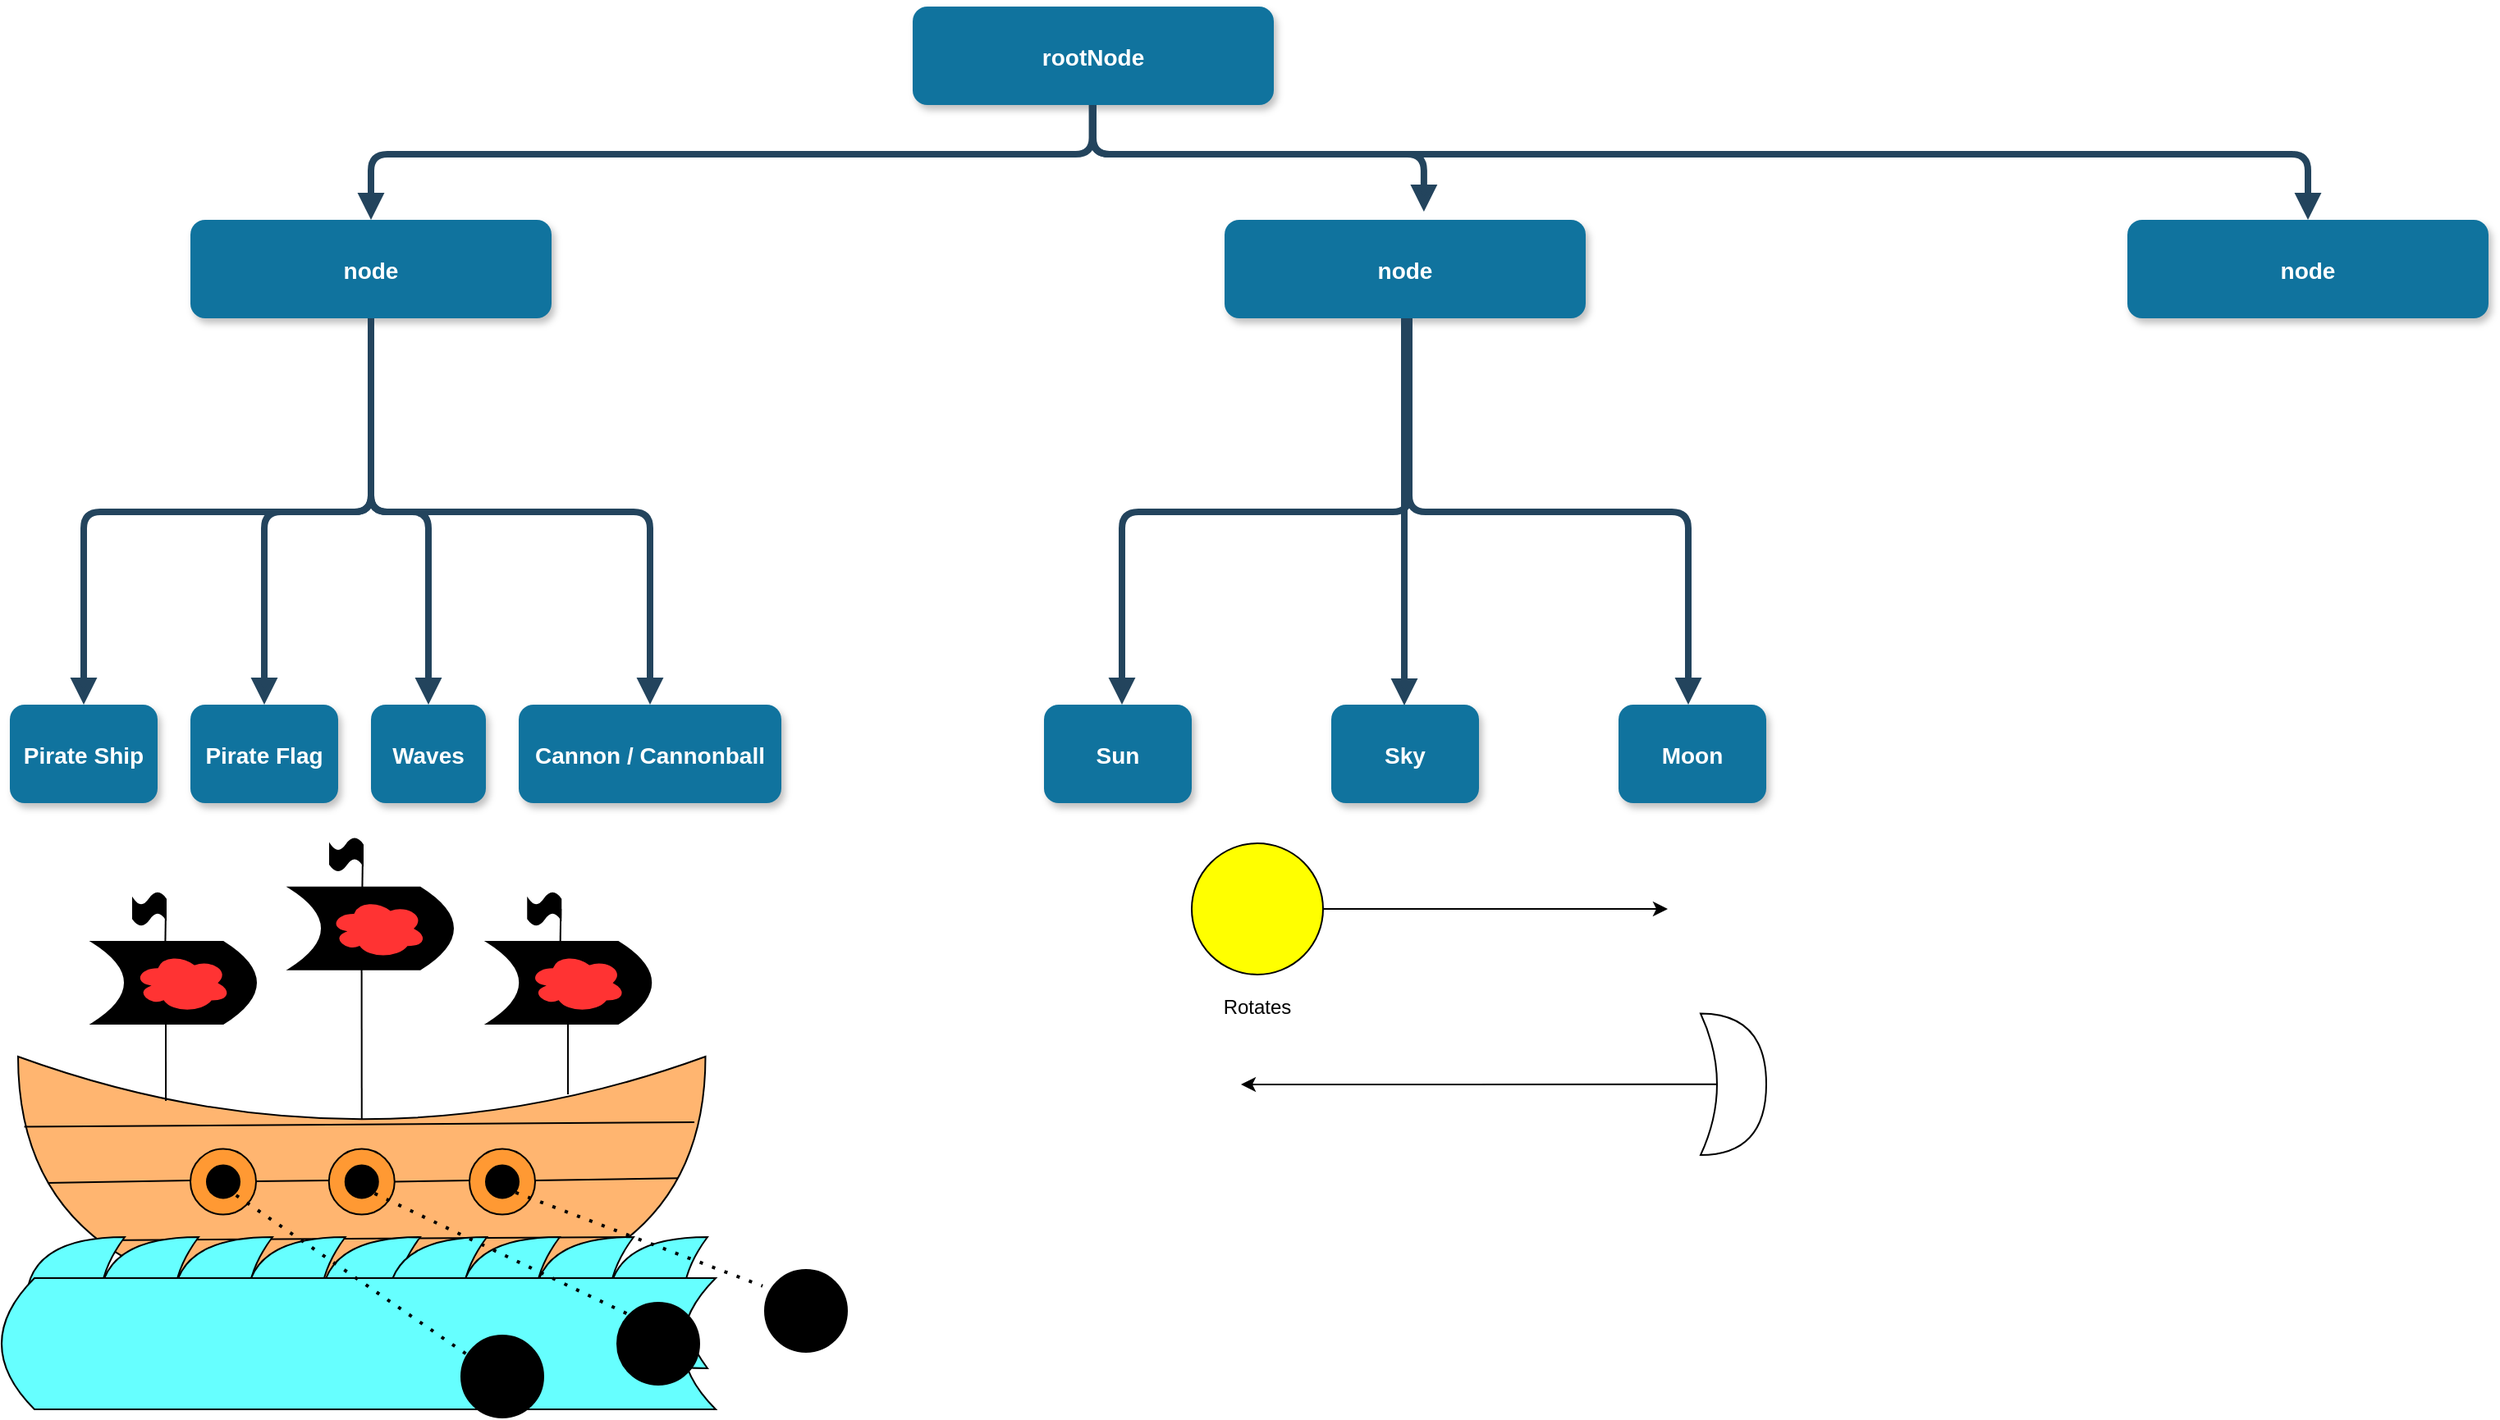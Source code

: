 <mxfile version="13.7.6" type="device"><diagram name="Page-1" id="97916047-d0de-89f5-080d-49f4d83e522f"><mxGraphModel dx="1422" dy="794" grid="1" gridSize="10" guides="1" tooltips="1" connect="1" arrows="1" fold="1" page="1" pageScale="1.5" pageWidth="1169" pageHeight="827" background="#ffffff" math="0" shadow="0"><root><mxCell id="0"/><mxCell id="1" parent="0"/><mxCell id="3" value="node" style="rounded=1;fillColor=#10739E;strokeColor=none;shadow=1;gradientColor=none;fontStyle=1;fontColor=#FFFFFF;fontSize=14;" parent="1" vertex="1"><mxGeometry x="120" y="160" width="220" height="60" as="geometry"/></mxCell><mxCell id="4" value="Pirate Ship" style="rounded=1;fillColor=#10739E;strokeColor=none;shadow=1;gradientColor=none;fontStyle=1;fontColor=#FFFFFF;fontSize=14;" parent="1" vertex="1"><mxGeometry x="10" y="455.5" width="90" height="60" as="geometry"/></mxCell><mxCell id="5" value="Waves" style="rounded=1;fillColor=#10739E;strokeColor=none;shadow=1;gradientColor=none;fontStyle=1;fontColor=#FFFFFF;fontSize=14;" parent="1" vertex="1"><mxGeometry x="230" y="455.5" width="70" height="60" as="geometry"/></mxCell><mxCell id="6" value="Cannon / Cannonball" style="rounded=1;fillColor=#10739E;strokeColor=none;shadow=1;gradientColor=none;fontStyle=1;fontColor=#FFFFFF;fontSize=14;" parent="1" vertex="1"><mxGeometry x="320" y="455.5" width="160" height="60" as="geometry"/></mxCell><mxCell id="30" value="" style="edgeStyle=elbowEdgeStyle;elbow=vertical;strokeWidth=4;endArrow=block;endFill=1;fontStyle=1;strokeColor=#23445D;" parent="1" source="3" target="5" edge="1"><mxGeometry x="22" y="165.5" width="100" height="100" as="geometry"><mxPoint x="22" y="265.5" as="sourcePoint"/><mxPoint x="122" y="165.5" as="targetPoint"/></mxGeometry></mxCell><mxCell id="31" value="" style="edgeStyle=elbowEdgeStyle;elbow=vertical;strokeWidth=4;endArrow=block;endFill=1;fontStyle=1;strokeColor=#23445D;" parent="1" source="3" target="4" edge="1"><mxGeometry x="22" y="165.5" width="100" height="100" as="geometry"><mxPoint x="22" y="265.5" as="sourcePoint"/><mxPoint x="122" y="165.5" as="targetPoint"/></mxGeometry></mxCell><mxCell id="32" value="" style="edgeStyle=elbowEdgeStyle;elbow=vertical;strokeWidth=4;endArrow=block;endFill=1;fontStyle=1;strokeColor=#23445D;" parent="1" source="3" target="6" edge="1"><mxGeometry x="22" y="165.5" width="100" height="100" as="geometry"><mxPoint x="22" y="265.5" as="sourcePoint"/><mxPoint x="122" y="165.5" as="targetPoint"/></mxGeometry></mxCell><mxCell id="o3_ycCmdsk9Ii8e-F68H-56" value="rootNode" style="rounded=1;fillColor=#10739E;strokeColor=none;shadow=1;gradientColor=none;fontStyle=1;fontColor=#FFFFFF;fontSize=14;" parent="1" vertex="1"><mxGeometry x="560" y="30" width="220" height="60" as="geometry"/></mxCell><mxCell id="o3_ycCmdsk9Ii8e-F68H-57" value="" style="edgeStyle=elbowEdgeStyle;elbow=vertical;strokeWidth=4;endArrow=block;endFill=1;fontStyle=1;strokeColor=#23445D;entryX=0.5;entryY=0;entryDx=0;entryDy=0;" parent="1" target="3" edge="1"><mxGeometry x="21.29" y="-97.5" width="100" height="100" as="geometry"><mxPoint x="669.29" y="90" as="sourcePoint"/><mxPoint x="669" y="150" as="targetPoint"/><Array as="points"><mxPoint x="600" y="120"/></Array></mxGeometry></mxCell><mxCell id="o3_ycCmdsk9Ii8e-F68H-58" value="node" style="rounded=1;fillColor=#10739E;strokeColor=none;shadow=1;gradientColor=none;fontStyle=1;fontColor=#FFFFFF;fontSize=14;" parent="1" vertex="1"><mxGeometry x="750" y="160" width="220" height="60" as="geometry"/></mxCell><mxCell id="o3_ycCmdsk9Ii8e-F68H-59" value="node" style="rounded=1;fillColor=#10739E;strokeColor=none;shadow=1;gradientColor=none;fontStyle=1;fontColor=#FFFFFF;fontSize=14;" parent="1" vertex="1"><mxGeometry x="1300" y="160" width="220" height="60" as="geometry"/></mxCell><mxCell id="o3_ycCmdsk9Ii8e-F68H-61" value="" style="edgeStyle=elbowEdgeStyle;elbow=vertical;strokeWidth=4;endArrow=block;endFill=1;fontStyle=1;strokeColor=#23445D;entryX=0.5;entryY=0;entryDx=0;entryDy=0;" parent="1" target="o3_ycCmdsk9Ii8e-F68H-59" edge="1"><mxGeometry x="31.29" y="-87.5" width="100" height="100" as="geometry"><mxPoint x="670" y="90" as="sourcePoint"/><mxPoint x="360.0" y="170" as="targetPoint"/><Array as="points"><mxPoint x="760" y="120"/><mxPoint x="800" y="135"/></Array></mxGeometry></mxCell><mxCell id="o3_ycCmdsk9Ii8e-F68H-62" value="" style="edgeStyle=elbowEdgeStyle;elbow=vertical;strokeWidth=4;endArrow=block;endFill=1;fontStyle=1;strokeColor=#23445D;entryX=0.552;entryY=-0.083;entryDx=0;entryDy=0;entryPerimeter=0;" parent="1" target="o3_ycCmdsk9Ii8e-F68H-58" edge="1"><mxGeometry x="21.65" y="-97.5" width="100" height="100" as="geometry"><mxPoint x="669.65" y="90" as="sourcePoint"/><mxPoint x="350.36" y="160" as="targetPoint"/><Array as="points"><mxPoint x="830" y="120"/></Array></mxGeometry></mxCell><mxCell id="o3_ycCmdsk9Ii8e-F68H-63" value="Pirate Flag" style="rounded=1;fillColor=#10739E;strokeColor=none;shadow=1;gradientColor=none;fontStyle=1;fontColor=#FFFFFF;fontSize=14;" parent="1" vertex="1"><mxGeometry x="120" y="455.5" width="90" height="60" as="geometry"/></mxCell><mxCell id="o3_ycCmdsk9Ii8e-F68H-65" value="" style="edgeStyle=elbowEdgeStyle;elbow=vertical;strokeWidth=4;endArrow=block;endFill=1;fontStyle=1;strokeColor=#23445D;entryX=0.5;entryY=0;entryDx=0;entryDy=0;" parent="1" target="o3_ycCmdsk9Ii8e-F68H-63" edge="1"><mxGeometry x="22" y="165.5" width="100" height="100" as="geometry"><mxPoint x="230" y="220" as="sourcePoint"/><mxPoint x="55" y="455.5" as="targetPoint"/></mxGeometry></mxCell><mxCell id="stkhceywtgQSEe17s2aF-32" value="" style="shape=xor;whiteSpace=wrap;html=1;rotation=90;fillColor=#FFB570;" parent="1" vertex="1"><mxGeometry x="148.13" y="536.88" width="152.5" height="418.75" as="geometry"/></mxCell><mxCell id="stkhceywtgQSEe17s2aF-33" value="" style="endArrow=none;html=1;exitX=0.25;exitY=0.5;exitDx=0;exitDy=0;exitPerimeter=0;" parent="1" source="stkhceywtgQSEe17s2aF-32" edge="1"><mxGeometry width="50" height="50" relative="1" as="geometry"><mxPoint x="224.29" y="680" as="sourcePoint"/><mxPoint x="224.29" y="610" as="targetPoint"/></mxGeometry></mxCell><mxCell id="stkhceywtgQSEe17s2aF-34" value="" style="shape=dataStorage;whiteSpace=wrap;html=1;fixedSize=1;rotation=-180;fillColor=#000000;" parent="1" vertex="1"><mxGeometry x="180" y="566.88" width="100" height="50" as="geometry"/></mxCell><mxCell id="stkhceywtgQSEe17s2aF-35" value="" style="endArrow=none;html=1;" parent="1" edge="1"><mxGeometry width="50" height="50" relative="1" as="geometry"><mxPoint x="224.71" y="566.88" as="sourcePoint"/><mxPoint x="225" y="546.88" as="targetPoint"/></mxGeometry></mxCell><mxCell id="stkhceywtgQSEe17s2aF-37" value="" style="shape=tape;whiteSpace=wrap;html=1;fillColor=#000000;" parent="1" vertex="1"><mxGeometry x="205" y="536.88" width="20" height="20" as="geometry"/></mxCell><mxCell id="stkhceywtgQSEe17s2aF-38" value="" style="ellipse;whiteSpace=wrap;html=1;aspect=fixed;fillColor=#FF9933;" parent="1" vertex="1"><mxGeometry x="290" y="726.26" width="40" height="40" as="geometry"/></mxCell><mxCell id="stkhceywtgQSEe17s2aF-39" value="" style="ellipse;whiteSpace=wrap;html=1;aspect=fixed;fillColor=#FF9933;" parent="1" vertex="1"><mxGeometry x="204.38" y="726.26" width="40" height="40" as="geometry"/></mxCell><mxCell id="stkhceywtgQSEe17s2aF-40" value="" style="ellipse;whiteSpace=wrap;html=1;aspect=fixed;fillColor=#FF9933;" parent="1" vertex="1"><mxGeometry x="120" y="726.26" width="40" height="40" as="geometry"/></mxCell><mxCell id="stkhceywtgQSEe17s2aF-41" value="" style="endArrow=none;html=1;entryX=0.486;entryY=0.04;entryDx=0;entryDy=0;entryPerimeter=0;" parent="1" target="stkhceywtgQSEe17s2aF-32" edge="1"><mxGeometry width="50" height="50" relative="1" as="geometry"><mxPoint x="330" y="745.54" as="sourcePoint"/><mxPoint x="400" y="745.54" as="targetPoint"/></mxGeometry></mxCell><mxCell id="stkhceywtgQSEe17s2aF-43" value="" style="endArrow=none;html=1;entryX=0.486;entryY=0.04;entryDx=0;entryDy=0;entryPerimeter=0;" parent="1" edge="1"><mxGeometry width="50" height="50" relative="1" as="geometry"><mxPoint x="32.99" y="746.97" as="sourcePoint"/><mxPoint x="119.995" y="745.55" as="targetPoint"/></mxGeometry></mxCell><mxCell id="stkhceywtgQSEe17s2aF-44" value="" style="endArrow=none;html=1;entryX=0.486;entryY=0.04;entryDx=0;entryDy=0;entryPerimeter=0;" parent="1" edge="1"><mxGeometry width="50" height="50" relative="1" as="geometry"><mxPoint x="160" y="746" as="sourcePoint"/><mxPoint x="204.375" y="745.55" as="targetPoint"/></mxGeometry></mxCell><mxCell id="stkhceywtgQSEe17s2aF-45" value="" style="endArrow=none;html=1;entryX=0.486;entryY=0.04;entryDx=0;entryDy=0;entryPerimeter=0;exitX=1;exitY=0.5;exitDx=0;exitDy=0;" parent="1" source="stkhceywtgQSEe17s2aF-39" edge="1"><mxGeometry width="50" height="50" relative="1" as="geometry"><mxPoint x="250" y="746" as="sourcePoint"/><mxPoint x="289.995" y="745.55" as="targetPoint"/></mxGeometry></mxCell><mxCell id="stkhceywtgQSEe17s2aF-46" value="" style="endArrow=none;html=1;entryX=0.486;entryY=0.04;entryDx=0;entryDy=0;entryPerimeter=0;exitX=0.734;exitY=0.881;exitDx=0;exitDy=0;exitPerimeter=0;" parent="1" source="stkhceywtgQSEe17s2aF-32" edge="1"><mxGeometry width="50" height="50" relative="1" as="geometry"><mxPoint x="300.63" y="781.42" as="sourcePoint"/><mxPoint x="387.635" y="780.0" as="targetPoint"/></mxGeometry></mxCell><mxCell id="stkhceywtgQSEe17s2aF-47" value="" style="endArrow=none;html=1;entryX=0.486;entryY=0.04;entryDx=0;entryDy=0;entryPerimeter=0;exitX=0.28;exitY=0.991;exitDx=0;exitDy=0;exitPerimeter=0;" parent="1" source="stkhceywtgQSEe17s2aF-32" edge="1"><mxGeometry width="50" height="50" relative="1" as="geometry"><mxPoint x="340" y="711.42" as="sourcePoint"/><mxPoint x="427.005" y="710.0" as="targetPoint"/></mxGeometry></mxCell><mxCell id="stkhceywtgQSEe17s2aF-48" value="" style="shape=dataStorage;whiteSpace=wrap;html=1;fixedSize=1;rotation=-180;fillColor=#000000;" parent="1" vertex="1"><mxGeometry x="300.63" y="600" width="100" height="50" as="geometry"/></mxCell><mxCell id="stkhceywtgQSEe17s2aF-49" value="" style="endArrow=none;html=1;" parent="1" edge="1"><mxGeometry width="50" height="50" relative="1" as="geometry"><mxPoint x="345.34" y="600" as="sourcePoint"/><mxPoint x="345.63" y="580" as="targetPoint"/></mxGeometry></mxCell><mxCell id="stkhceywtgQSEe17s2aF-50" value="" style="shape=tape;whiteSpace=wrap;html=1;fillColor=#000000;" parent="1" vertex="1"><mxGeometry x="325.63" y="570" width="20" height="20" as="geometry"/></mxCell><mxCell id="stkhceywtgQSEe17s2aF-51" value="" style="shape=dataStorage;whiteSpace=wrap;html=1;fixedSize=1;rotation=-180;fillColor=#000000;" parent="1" vertex="1"><mxGeometry x="60" y="600" width="100" height="50" as="geometry"/></mxCell><mxCell id="stkhceywtgQSEe17s2aF-52" value="" style="endArrow=none;html=1;" parent="1" edge="1"><mxGeometry width="50" height="50" relative="1" as="geometry"><mxPoint x="104.71" y="600" as="sourcePoint"/><mxPoint x="105" y="580" as="targetPoint"/></mxGeometry></mxCell><mxCell id="stkhceywtgQSEe17s2aF-53" value="" style="shape=tape;whiteSpace=wrap;html=1;fillColor=#000000;" parent="1" vertex="1"><mxGeometry x="85" y="570" width="20" height="20" as="geometry"/></mxCell><mxCell id="stkhceywtgQSEe17s2aF-54" value="" style="endArrow=none;html=1;exitX=0.151;exitY=0.2;exitDx=0;exitDy=0;exitPerimeter=0;" parent="1" source="stkhceywtgQSEe17s2aF-32" edge="1"><mxGeometry width="50" height="50" relative="1" as="geometry"><mxPoint x="350" y="690" as="sourcePoint"/><mxPoint x="350" y="650" as="targetPoint"/></mxGeometry></mxCell><mxCell id="stkhceywtgQSEe17s2aF-55" value="" style="endArrow=none;html=1;exitX=0.177;exitY=0.785;exitDx=0;exitDy=0;exitPerimeter=0;" parent="1" source="stkhceywtgQSEe17s2aF-32" edge="1"><mxGeometry width="50" height="50" relative="1" as="geometry"><mxPoint x="105.005" y="693.033" as="sourcePoint"/><mxPoint x="105" y="650" as="targetPoint"/></mxGeometry></mxCell><mxCell id="stkhceywtgQSEe17s2aF-56" value="" style="ellipse;whiteSpace=wrap;html=1;aspect=fixed;fillColor=#000000;" parent="1" vertex="1"><mxGeometry x="300" y="736.26" width="20" height="20" as="geometry"/></mxCell><mxCell id="stkhceywtgQSEe17s2aF-57" value="" style="ellipse;whiteSpace=wrap;html=1;aspect=fixed;fillColor=#000000;" parent="1" vertex="1"><mxGeometry x="214.38" y="736.26" width="20" height="20" as="geometry"/></mxCell><mxCell id="stkhceywtgQSEe17s2aF-58" value="" style="ellipse;whiteSpace=wrap;html=1;aspect=fixed;fillColor=#000000;" parent="1" vertex="1"><mxGeometry x="130" y="736.26" width="20" height="20" as="geometry"/></mxCell><mxCell id="stkhceywtgQSEe17s2aF-61" value="" style="endArrow=none;dashed=1;html=1;dashPattern=1 3;strokeWidth=2;entryX=0;entryY=0;entryDx=0;entryDy=0;" parent="1" source="stkhceywtgQSEe17s2aF-70" target="stkhceywtgQSEe17s2aF-65" edge="1"><mxGeometry width="50" height="50" relative="1" as="geometry"><mxPoint x="141.26" y="750" as="sourcePoint"/><mxPoint x="310" y="840" as="targetPoint"/></mxGeometry></mxCell><mxCell id="stkhceywtgQSEe17s2aF-66" value="" style="shape=xor;whiteSpace=wrap;html=1;fillColor=#66FFFF;rotation=-180;" parent="1" vertex="1"><mxGeometry x="65" y="780" width="60" height="80" as="geometry"/></mxCell><mxCell id="stkhceywtgQSEe17s2aF-67" value="" style="shape=xor;whiteSpace=wrap;html=1;fillColor=#66FFFF;rotation=-180;" parent="1" vertex="1"><mxGeometry x="110" y="780" width="60" height="80" as="geometry"/></mxCell><mxCell id="stkhceywtgQSEe17s2aF-68" value="" style="shape=xor;whiteSpace=wrap;html=1;fillColor=#66FFFF;rotation=-180;" parent="1" vertex="1"><mxGeometry x="154.38" y="780" width="60" height="80" as="geometry"/></mxCell><mxCell id="stkhceywtgQSEe17s2aF-69" value="" style="shape=xor;whiteSpace=wrap;html=1;fillColor=#66FFFF;rotation=-180;" parent="1" vertex="1"><mxGeometry x="200" y="780" width="60" height="80" as="geometry"/></mxCell><mxCell id="stkhceywtgQSEe17s2aF-70" value="" style="shape=xor;whiteSpace=wrap;html=1;fillColor=#66FFFF;rotation=-180;" parent="1" vertex="1"><mxGeometry x="240.63" y="780" width="60" height="80" as="geometry"/></mxCell><mxCell id="stkhceywtgQSEe17s2aF-72" value="" style="shape=xor;whiteSpace=wrap;html=1;fillColor=#66FFFF;rotation=-180;" parent="1" vertex="1"><mxGeometry x="285" y="780" width="60" height="80" as="geometry"/></mxCell><mxCell id="stkhceywtgQSEe17s2aF-73" value="" style="shape=xor;whiteSpace=wrap;html=1;fillColor=#66FFFF;rotation=-180;" parent="1" vertex="1"><mxGeometry x="330" y="780" width="60" height="80" as="geometry"/></mxCell><mxCell id="stkhceywtgQSEe17s2aF-74" value="" style="shape=xor;whiteSpace=wrap;html=1;fillColor=#66FFFF;rotation=-180;" parent="1" vertex="1"><mxGeometry x="20" y="780" width="60" height="80" as="geometry"/></mxCell><mxCell id="stkhceywtgQSEe17s2aF-75" value="" style="shape=xor;whiteSpace=wrap;html=1;fillColor=#66FFFF;rotation=-180;" parent="1" vertex="1"><mxGeometry x="375" y="780" width="60" height="80" as="geometry"/></mxCell><mxCell id="stkhceywtgQSEe17s2aF-79" value="" style="ellipse;shape=cloud;whiteSpace=wrap;html=1;fillColor=#FF3333;" parent="1" vertex="1"><mxGeometry x="325.63" y="606.25" width="60" height="37.5" as="geometry"/></mxCell><mxCell id="stkhceywtgQSEe17s2aF-80" value="" style="ellipse;shape=cloud;whiteSpace=wrap;html=1;fillColor=#FF3333;" parent="1" vertex="1"><mxGeometry x="204.38" y="573.13" width="60" height="37.5" as="geometry"/></mxCell><mxCell id="stkhceywtgQSEe17s2aF-81" value="" style="ellipse;shape=cloud;whiteSpace=wrap;html=1;fillColor=#FF3333;" parent="1" vertex="1"><mxGeometry x="85" y="606.25" width="60" height="37.5" as="geometry"/></mxCell><mxCell id="stkhceywtgQSEe17s2aF-82" value="" style="shape=dataStorage;whiteSpace=wrap;html=1;fixedSize=1;fillColor=#66FFFF;" parent="1" vertex="1"><mxGeometry x="5" y="805" width="435" height="80" as="geometry"/></mxCell><mxCell id="stkhceywtgQSEe17s2aF-65" value="" style="ellipse;whiteSpace=wrap;html=1;aspect=fixed;fillColor=#000000;" parent="1" vertex="1"><mxGeometry x="285" y="840" width="50" height="50" as="geometry"/></mxCell><mxCell id="stkhceywtgQSEe17s2aF-71" value="" style="endArrow=none;dashed=1;html=1;dashPattern=1 3;strokeWidth=2;entryX=0;entryY=0;entryDx=0;entryDy=0;" parent="1" target="stkhceywtgQSEe17s2aF-70" edge="1"><mxGeometry width="50" height="50" relative="1" as="geometry"><mxPoint x="141.26" y="750" as="sourcePoint"/><mxPoint x="297.322" y="847.322" as="targetPoint"/></mxGeometry></mxCell><mxCell id="stkhceywtgQSEe17s2aF-60" value="" style="endArrow=none;dashed=1;html=1;dashPattern=1 3;strokeWidth=2;entryX=0;entryY=0;entryDx=0;entryDy=0;" parent="1" target="stkhceywtgQSEe17s2aF-64" edge="1"><mxGeometry width="50" height="50" relative="1" as="geometry"><mxPoint x="225.0" y="750" as="sourcePoint"/><mxPoint x="384" y="820" as="targetPoint"/></mxGeometry></mxCell><mxCell id="stkhceywtgQSEe17s2aF-64" value="" style="ellipse;whiteSpace=wrap;html=1;aspect=fixed;fillColor=#000000;" parent="1" vertex="1"><mxGeometry x="380" y="820" width="50" height="50" as="geometry"/></mxCell><mxCell id="stkhceywtgQSEe17s2aF-62" value="" style="ellipse;whiteSpace=wrap;html=1;aspect=fixed;fillColor=#000000;" parent="1" vertex="1"><mxGeometry x="470" y="800" width="50" height="50" as="geometry"/></mxCell><mxCell id="stkhceywtgQSEe17s2aF-59" value="" style="endArrow=none;dashed=1;html=1;dashPattern=1 3;strokeWidth=2;entryX=-0.029;entryY=0.197;entryDx=0;entryDy=0;entryPerimeter=0;" parent="1" target="stkhceywtgQSEe17s2aF-62" edge="1"><mxGeometry width="50" height="50" relative="1" as="geometry"><mxPoint x="310.63" y="750" as="sourcePoint"/><mxPoint x="480" y="810" as="targetPoint"/></mxGeometry></mxCell><mxCell id="swY6VJAsTiBP5ropULXR-32" value="Sun" style="rounded=1;fillColor=#10739E;strokeColor=none;shadow=1;gradientColor=none;fontStyle=1;fontColor=#FFFFFF;fontSize=14;" vertex="1" parent="1"><mxGeometry x="640" y="455.5" width="90" height="60" as="geometry"/></mxCell><mxCell id="swY6VJAsTiBP5ropULXR-35" value="Moon" style="rounded=1;fillColor=#10739E;strokeColor=none;shadow=1;gradientColor=none;fontStyle=1;fontColor=#FFFFFF;fontSize=14;" vertex="1" parent="1"><mxGeometry x="990" y="455.5" width="90" height="60" as="geometry"/></mxCell><mxCell id="swY6VJAsTiBP5ropULXR-41" value="" style="edgeStyle=elbowEdgeStyle;elbow=vertical;strokeWidth=4;endArrow=block;endFill=1;fontStyle=1;strokeColor=#23445D;" edge="1" parent="1"><mxGeometry x="654.5" y="165.5" width="100" height="100" as="geometry"><mxPoint x="862.5" y="220" as="sourcePoint"/><mxPoint x="687.5" y="455.5" as="targetPoint"/></mxGeometry></mxCell><mxCell id="swY6VJAsTiBP5ropULXR-42" value="" style="edgeStyle=elbowEdgeStyle;elbow=vertical;strokeWidth=4;endArrow=block;endFill=1;fontStyle=1;strokeColor=#23445D;" edge="1" parent="1"><mxGeometry x="654.5" y="165.5" width="100" height="100" as="geometry"><mxPoint x="862.5" y="220" as="sourcePoint"/><mxPoint x="1032.5" y="455.5" as="targetPoint"/></mxGeometry></mxCell><mxCell id="swY6VJAsTiBP5ropULXR-45" value="" style="ellipse;whiteSpace=wrap;html=1;aspect=fixed;fillColor=#FFFF00;" vertex="1" parent="1"><mxGeometry x="730" y="540" width="80" height="80" as="geometry"/></mxCell><mxCell id="swY6VJAsTiBP5ropULXR-46" value="" style="endArrow=classic;html=1;exitX=1;exitY=0.5;exitDx=0;exitDy=0;" edge="1" parent="1" source="swY6VJAsTiBP5ropULXR-45"><mxGeometry width="50" height="50" relative="1" as="geometry"><mxPoint x="710" y="540" as="sourcePoint"/><mxPoint x="1020" y="580" as="targetPoint"/></mxGeometry></mxCell><mxCell id="swY6VJAsTiBP5ropULXR-47" value="" style="edgeStyle=elbowEdgeStyle;elbow=vertical;strokeWidth=4;endArrow=block;endFill=1;fontStyle=1;strokeColor=#23445D;" edge="1" parent="1"><mxGeometry x="651.5" y="165.5" width="100" height="100" as="geometry"><mxPoint x="859.5" y="220" as="sourcePoint"/><mxPoint x="859.5" y="456" as="targetPoint"/><Array as="points"><mxPoint x="859.5" y="370"/></Array></mxGeometry></mxCell><mxCell id="swY6VJAsTiBP5ropULXR-48" value="Sky" style="rounded=1;fillColor=#10739E;strokeColor=none;shadow=1;gradientColor=none;fontStyle=1;fontColor=#FFFFFF;fontSize=14;" vertex="1" parent="1"><mxGeometry x="815" y="455.5" width="90" height="60" as="geometry"/></mxCell><mxCell id="swY6VJAsTiBP5ropULXR-49" value="" style="shape=xor;whiteSpace=wrap;html=1;fillColor=#FFFFFF;" vertex="1" parent="1"><mxGeometry x="1040" y="643.75" width="40" height="86.25" as="geometry"/></mxCell><mxCell id="swY6VJAsTiBP5ropULXR-50" value="" style="endArrow=classic;html=1;exitX=0.25;exitY=0.5;exitDx=0;exitDy=0;exitPerimeter=0;" edge="1" parent="1" source="swY6VJAsTiBP5ropULXR-49"><mxGeometry width="50" height="50" relative="1" as="geometry"><mxPoint x="820" y="590" as="sourcePoint"/><mxPoint x="760" y="687" as="targetPoint"/></mxGeometry></mxCell><mxCell id="swY6VJAsTiBP5ropULXR-52" value="Rotates" style="text;html=1;strokeColor=none;fillColor=none;align=center;verticalAlign=middle;whiteSpace=wrap;rounded=0;" vertex="1" parent="1"><mxGeometry x="750" y="630" width="40" height="20" as="geometry"/></mxCell></root></mxGraphModel></diagram></mxfile>